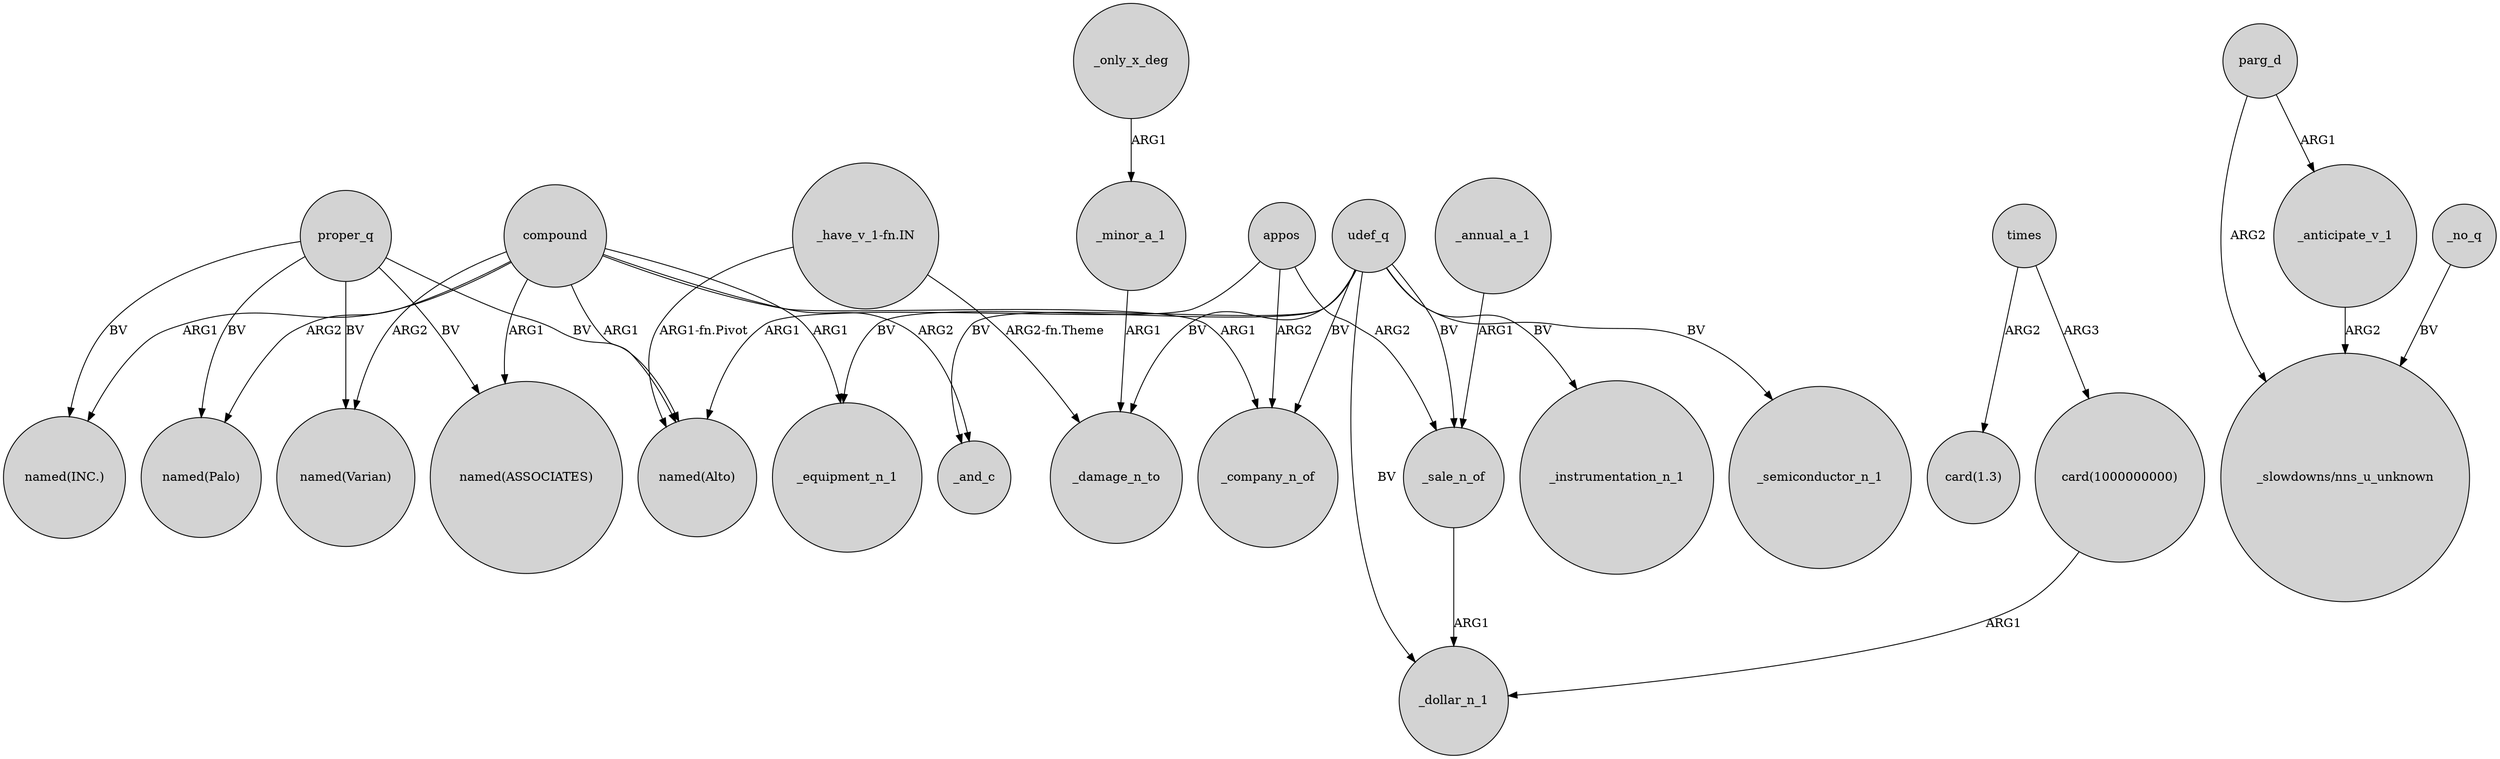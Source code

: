 digraph {
	node [shape=circle style=filled]
	udef_q -> _equipment_n_1 [label=BV]
	parg_d -> "_slowdowns/nns_u_unknown" [label=ARG2]
	proper_q -> "named(Alto)" [label=BV]
	"_have_v_1-fn.IN" -> "named(Alto)" [label="ARG1-fn.Pivot"]
	_no_q -> "_slowdowns/nns_u_unknown" [label=BV]
	_only_x_deg -> _minor_a_1 [label=ARG1]
	times -> "card(1.3)" [label=ARG2]
	proper_q -> "named(Varian)" [label=BV]
	compound -> _equipment_n_1 [label=ARG1]
	compound -> "named(Alto)" [label=ARG1]
	udef_q -> _instrumentation_n_1 [label=BV]
	compound -> "named(INC.)" [label=ARG1]
	times -> "card(1000000000)" [label=ARG3]
	proper_q -> "named(ASSOCIATES)" [label=BV]
	proper_q -> "named(INC.)" [label=BV]
	compound -> _company_n_of [label=ARG1]
	_annual_a_1 -> _sale_n_of [label=ARG1]
	compound -> _and_c [label=ARG2]
	compound -> "named(Varian)" [label=ARG2]
	appos -> _company_n_of [label=ARG2]
	udef_q -> _damage_n_to [label=BV]
	appos -> _sale_n_of [label=ARG2]
	parg_d -> _anticipate_v_1 [label=ARG1]
	"_have_v_1-fn.IN" -> _damage_n_to [label="ARG2-fn.Theme"]
	udef_q -> _semiconductor_n_1 [label=BV]
	proper_q -> "named(Palo)" [label=BV]
	_anticipate_v_1 -> "_slowdowns/nns_u_unknown" [label=ARG2]
	udef_q -> _sale_n_of [label=BV]
	appos -> "named(Alto)" [label=ARG1]
	udef_q -> _dollar_n_1 [label=BV]
	_minor_a_1 -> _damage_n_to [label=ARG1]
	udef_q -> _company_n_of [label=BV]
	"card(1000000000)" -> _dollar_n_1 [label=ARG1]
	udef_q -> _and_c [label=BV]
	compound -> "named(Palo)" [label=ARG2]
	compound -> "named(ASSOCIATES)" [label=ARG1]
	_sale_n_of -> _dollar_n_1 [label=ARG1]
}
